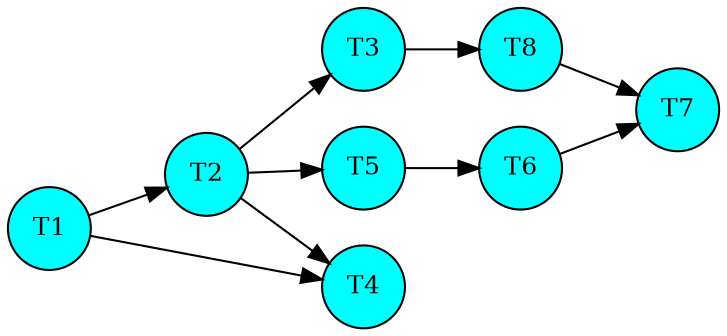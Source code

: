 digraph D {
    rankdir=LR;
    graph[fontsize=12];
    node[fontsize=12];
    edge[fontsize=12];

    node [shape=circle style=filled fillcolor=cyan]
    T1 [label="T1"]
    T2 [label="T2"]
    T3 [label="T3"]
    T4 [label="T4"]
    T5 [label="T5"]
    T6 [label="T6"]
    T7 [label="T7"]
    T8 [label="T8"]
    T1 -> T4
    T1 -> T2
    T2 -> T4
    T2 -> T3
    T2 -> T5
    T3 -> T8
    T5 -> T6
    T8 -> T7
    T6 -> T7
 
}

